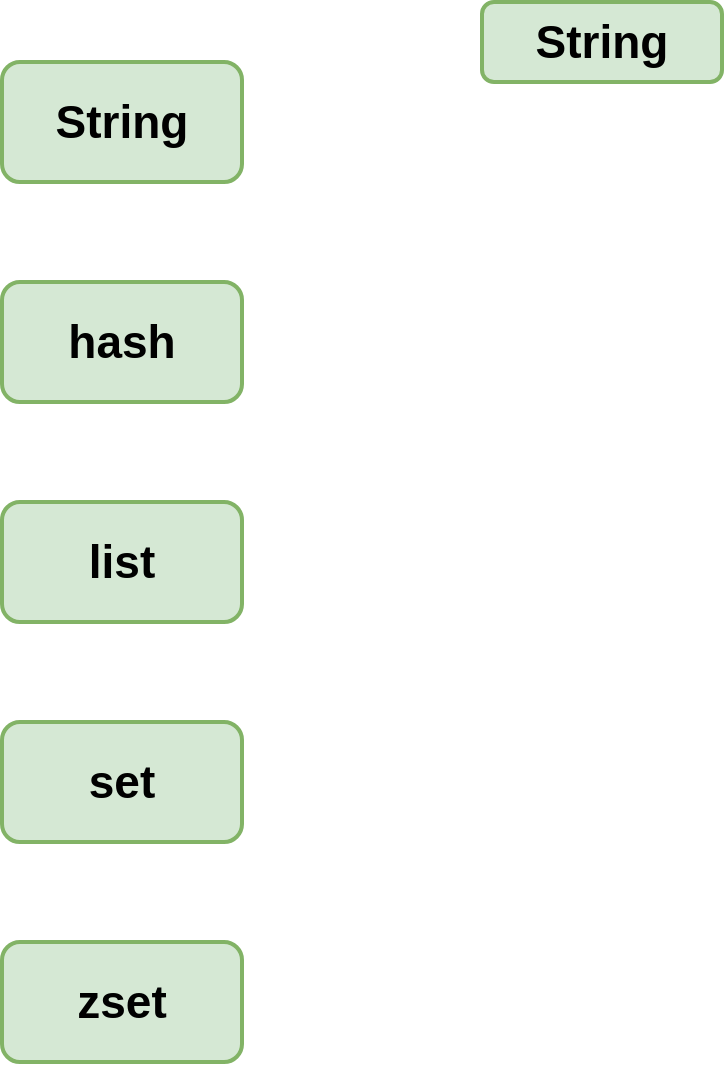 <mxfile version="12.6.5" type="device"><diagram id="aO5Yyc5kmIJ95_cuZJVt" name="Page-1"><mxGraphModel dx="1217" dy="706" grid="1" gridSize="10" guides="1" tooltips="1" connect="1" arrows="1" fold="1" page="1" pageScale="1" pageWidth="827" pageHeight="1169" math="0" shadow="0"><root><mxCell id="0"/><mxCell id="1" parent="0"/><mxCell id="FCjIa5YsWWtDErueDq94-1" value="String" style="rounded=1;whiteSpace=wrap;html=1;fillColor=#d5e8d4;strokeColor=#82b366;strokeWidth=2;fontSize=23;fontStyle=1" vertex="1" parent="1"><mxGeometry x="130" y="80" width="120" height="60" as="geometry"/></mxCell><mxCell id="FCjIa5YsWWtDErueDq94-2" value="hash" style="rounded=1;whiteSpace=wrap;html=1;fillColor=#d5e8d4;strokeColor=#82b366;strokeWidth=2;fontSize=23;fontStyle=1" vertex="1" parent="1"><mxGeometry x="130" y="190" width="120" height="60" as="geometry"/></mxCell><mxCell id="FCjIa5YsWWtDErueDq94-3" value="list" style="rounded=1;whiteSpace=wrap;html=1;fillColor=#d5e8d4;strokeColor=#82b366;strokeWidth=2;fontSize=23;fontStyle=1" vertex="1" parent="1"><mxGeometry x="130" y="300" width="120" height="60" as="geometry"/></mxCell><mxCell id="FCjIa5YsWWtDErueDq94-4" value="set" style="rounded=1;whiteSpace=wrap;html=1;fillColor=#d5e8d4;strokeColor=#82b366;strokeWidth=2;fontSize=23;fontStyle=1" vertex="1" parent="1"><mxGeometry x="130" y="410" width="120" height="60" as="geometry"/></mxCell><mxCell id="FCjIa5YsWWtDErueDq94-5" value="zset" style="rounded=1;whiteSpace=wrap;html=1;fillColor=#d5e8d4;strokeColor=#82b366;strokeWidth=2;fontSize=23;fontStyle=1" vertex="1" parent="1"><mxGeometry x="130" y="520" width="120" height="60" as="geometry"/></mxCell><mxCell id="FCjIa5YsWWtDErueDq94-6" value="String" style="rounded=1;whiteSpace=wrap;html=1;fillColor=#d5e8d4;strokeColor=#82b366;strokeWidth=2;fontSize=23;fontStyle=1" vertex="1" parent="1"><mxGeometry x="370" y="50" width="120" height="40" as="geometry"/></mxCell></root></mxGraphModel></diagram></mxfile>